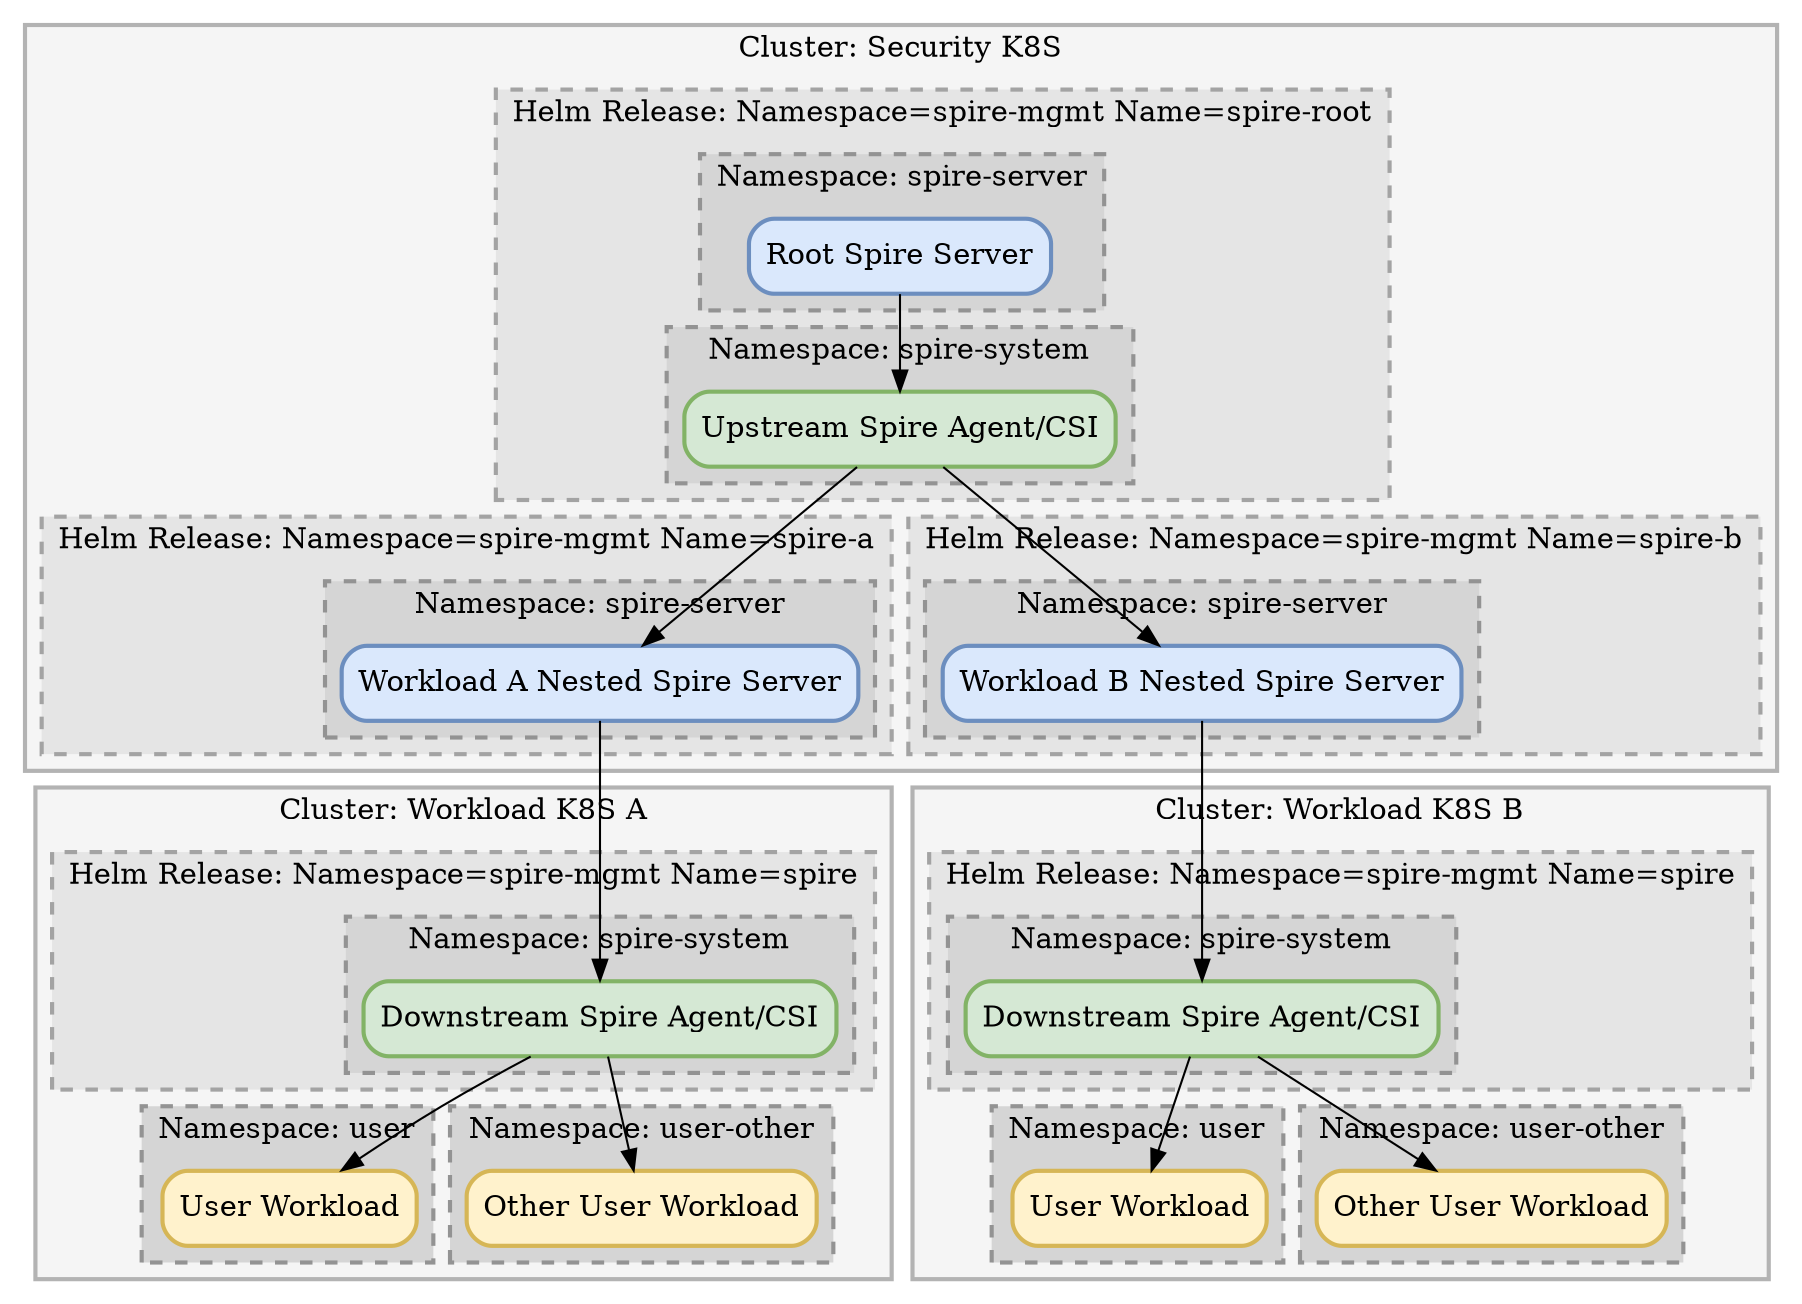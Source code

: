digraph G {
  subgraph cluster_security_k8s {
    label="Cluster: Security K8S";
    style="filled,solid,bold";
    color="#b3b3b3";
    fillcolor="#f5f5f5";
    subgraph cluster_root_release {
      label="Helm Release: Namespace=spire-mgmt Name=spire-root";
      style="filled,dashed,bold";
      color="#a3a3a3";
      fillcolor="#e5e5e5";
      subgraph cluster_ns_root_server {
        style="filled,dashed,bold";
        color="#939393";
        fillcolor="#d5d5d5";
        label="Namespace: spire-server"
        spireRoot [label="Root Spire Server",shape="box",style="rounded,solid,filled,bold",color="#6c8ebf",fillcolor="#dae8fc"];
      }
      subgraph cluster_ns_1_system {
        style="filled,dashed,bold";
        color="#939393";
        fillcolor="#d5d5d5";
        label="Namespace: spire-system"
        spireUpstreamAgent1 [label="Upstream Spire Agent/CSI",shape="box",style="rounded,solid,filled,bold",color="#82b366",fillcolor="#d5e8d4"];
      }
    }
    subgraph cluster_nested1_release {
      label="Helm Release: Namespace=spire-mgmt Name=spire-a"
      style="filled,dashed,bold";
      color="#a3a3a3";
      fillcolor="#e5e5e5";
      subgraph cluster_ns_nested_server {
        style="filled,dashed,bold";
        color="#939393";
        fillcolor="#d5d5d5";
        label="Namespace: spire-server";
        spireServerNested1 [label="Workload A Nested Spire Server",shape="box",style="rounded,solid,filled,bold",color="#6c8ebf",fillcolor="#dae8fc"];
      }
    }
    subgraph cluster_nested2_release {
      label="Helm Release: Namespace=spire-mgmt Name=spire-b"
      style="filled,dashed,bold";
      color="#a3a3a3";
      fillcolor="#e5e5e5";
      subgraph cluster_ns_nested2_server {
        style="filled,dashed,bold";
        color="#939393";
        fillcolor="#d5d5d5";
        label="Namespace: spire-server";
        spireServerNested2 [label="Workload B Nested Spire Server",shape="box",style="rounded,solid,filled,bold",color="#6c8ebf",fillcolor="#dae8fc"];
      }
    }
  }
  subgraph cluster_workload_a_k8s {
    label="Cluster: Workload K8S A";
    style="filled,solid,bold";
    color="#b3b3b3";
    fillcolor="#f5f5f5";
    subgraph cluster_workload_release {
      label="Helm Release: Namespace=spire-mgmt Name=spire"
      style="filled,dashed,bold";
      color="#a3a3a3";
      fillcolor="#e5e5e5";
      subgraph cluster_ns_nested_system {
        style="filled,dashed,bold";
        color="#939393";
        fillcolor="#d5d5d5";
        label="Namespace: spire-system";
        spireDownstreamAgent1 [label="Downstream Spire Agent/CSI",shape="box",style="rounded,solid,filled,bold",color="#82b366",fillcolor="#d5e8d4"];
      }
    }
    subgraph cluster_ns_nested_system {
      style="filled,dashed,bold";
      color="#939393";
      fillcolor="#d5d5d5";
      label="Namespace: user";
      userWorkload1 [label="User Workload",shape="box",style="rounded,solid,filled,bold",color="#d6b656",fillcolor="#fff2cc"];
    }
    subgraph cluster_ns_nested2_system {
      style="filled,dashed,bold";
      color="#939393";
      fillcolor="#d5d5d5";
      label="Namespace: user-other";
      userWorkload2 [label="Other User Workload",shape="box",style="rounded,solid,filled,bold",color="#d6b656",fillcolor="#fff2cc"];
    }
  }
  subgraph cluster_workload_b_k8s {
    label="Cluster: Workload K8S B";
    style="filled,solid,bold";
    color="#b3b3b3";
    fillcolor="#f5f5f5";
    subgraph cluster_workload_b_release {
      label="Helm Release: Namespace=spire-mgmt Name=spire"
      style="filled,dashed,bold";
      color="#a3a3a3";
      fillcolor="#e5e5e5";
      subgraph cluster_ns_nested_b_system {
        style="filled,dashed,bold";
        color="#939393";
        fillcolor="#d5d5d5";
        label="Namespace: spire-system";
        spireDownstreamAgent2 [label="Downstream Spire Agent/CSI",shape="box",style="rounded,solid,filled,bold",color="#82b366",fillcolor="#d5e8d4"];
      }
    }
    subgraph cluster_ns_nested3_system {
      style="filled,dashed,bold";
      color="#939393";
      fillcolor="#d5d5d5";
      label="Namespace: user";
      userWorkload3 [label="User Workload",shape="box",style="rounded,solid,filled,bold",color="#d6b656",fillcolor="#fff2cc"];
    }
    subgraph cluster_ns_nested4_system {
      style="filled,dashed,bold";
      color="#939393";
      fillcolor="#d5d5d5";
      label="Namespace: user-other";
      userWorkload4 [label="Other User Workload",shape="box",style="rounded,solid,filled,bold",color="#d6b656",fillcolor="#fff2cc"];
    }
    spireRoot -> spireUpstreamAgent1;
    spireUpstreamAgent1 -> spireServerNested1;
    spireServerNested1 -> spireDownstreamAgent1;
    spireDownstreamAgent1 -> userWorkload1;
    spireDownstreamAgent1 -> userWorkload2;
    spireUpstreamAgent1 -> spireServerNested2;
    spireServerNested2 -> spireDownstreamAgent2;
    spireDownstreamAgent2 -> userWorkload3;
    spireDownstreamAgent2 -> userWorkload4;
  }
}
